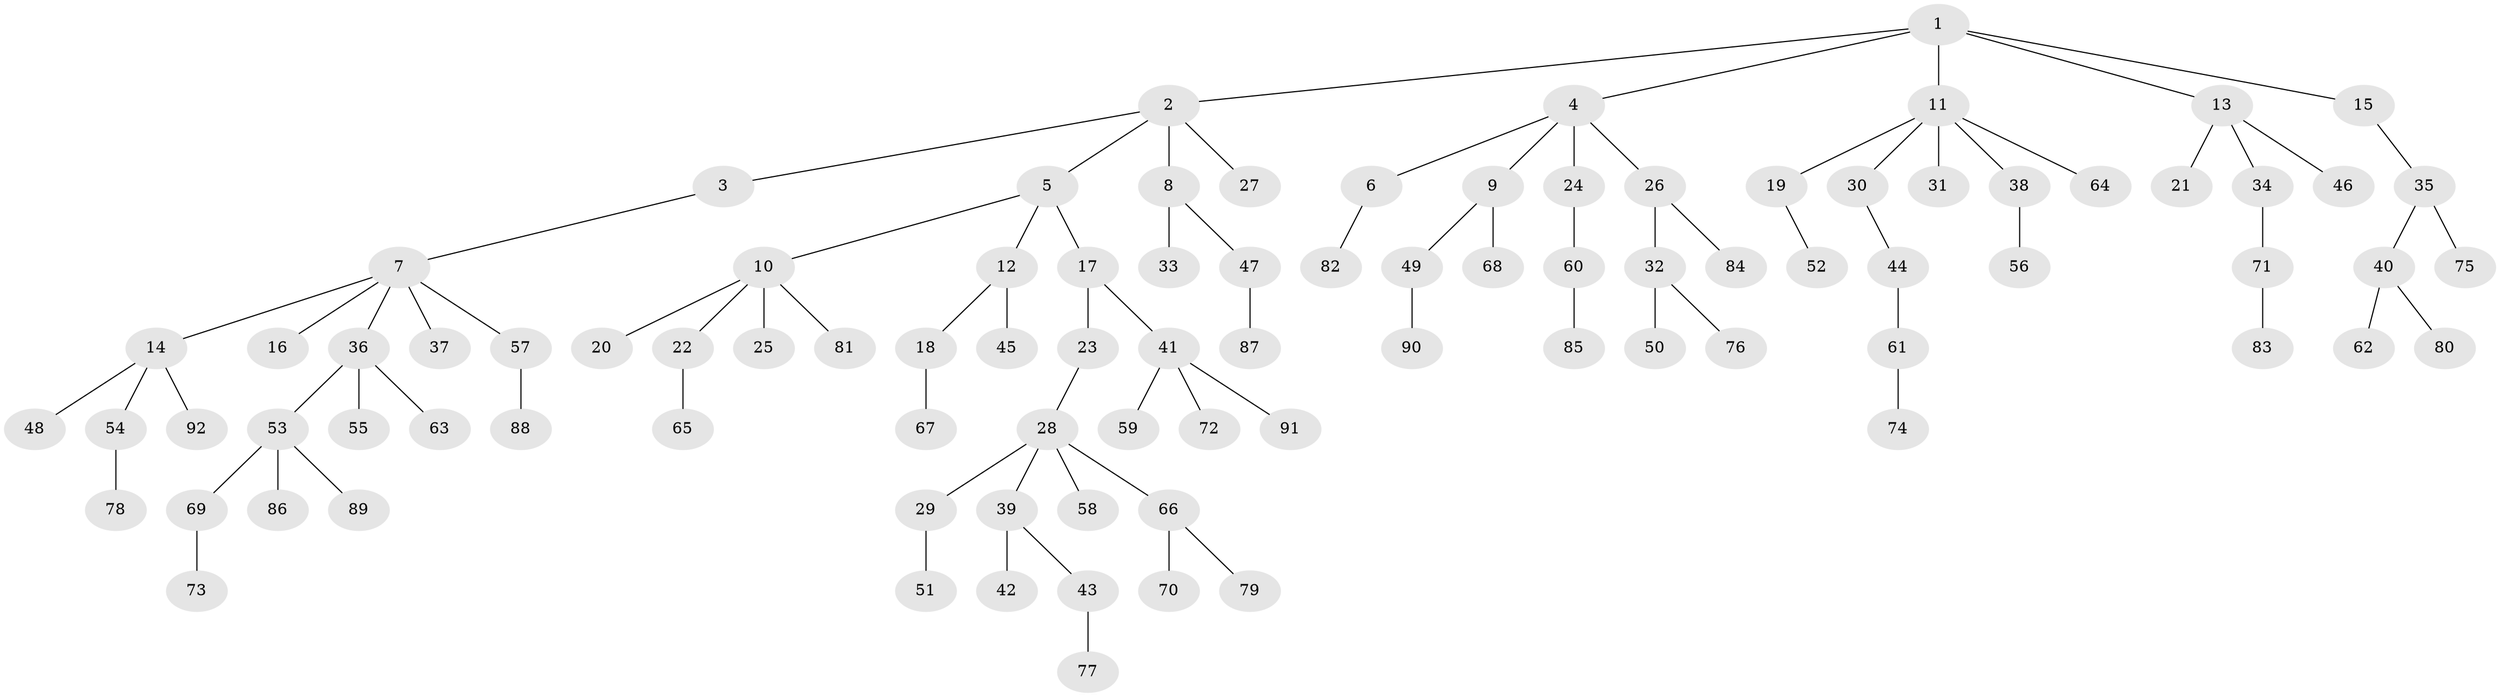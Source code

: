 // coarse degree distribution, {2: 0.23636363636363636, 1: 0.6181818181818182, 5: 0.03636363636363636, 4: 0.03636363636363636, 16: 0.01818181818181818, 8: 0.01818181818181818, 3: 0.03636363636363636}
// Generated by graph-tools (version 1.1) at 2025/55/03/04/25 21:55:36]
// undirected, 92 vertices, 91 edges
graph export_dot {
graph [start="1"]
  node [color=gray90,style=filled];
  1;
  2;
  3;
  4;
  5;
  6;
  7;
  8;
  9;
  10;
  11;
  12;
  13;
  14;
  15;
  16;
  17;
  18;
  19;
  20;
  21;
  22;
  23;
  24;
  25;
  26;
  27;
  28;
  29;
  30;
  31;
  32;
  33;
  34;
  35;
  36;
  37;
  38;
  39;
  40;
  41;
  42;
  43;
  44;
  45;
  46;
  47;
  48;
  49;
  50;
  51;
  52;
  53;
  54;
  55;
  56;
  57;
  58;
  59;
  60;
  61;
  62;
  63;
  64;
  65;
  66;
  67;
  68;
  69;
  70;
  71;
  72;
  73;
  74;
  75;
  76;
  77;
  78;
  79;
  80;
  81;
  82;
  83;
  84;
  85;
  86;
  87;
  88;
  89;
  90;
  91;
  92;
  1 -- 2;
  1 -- 4;
  1 -- 11;
  1 -- 13;
  1 -- 15;
  2 -- 3;
  2 -- 5;
  2 -- 8;
  2 -- 27;
  3 -- 7;
  4 -- 6;
  4 -- 9;
  4 -- 24;
  4 -- 26;
  5 -- 10;
  5 -- 12;
  5 -- 17;
  6 -- 82;
  7 -- 14;
  7 -- 16;
  7 -- 36;
  7 -- 37;
  7 -- 57;
  8 -- 33;
  8 -- 47;
  9 -- 49;
  9 -- 68;
  10 -- 20;
  10 -- 22;
  10 -- 25;
  10 -- 81;
  11 -- 19;
  11 -- 30;
  11 -- 31;
  11 -- 38;
  11 -- 64;
  12 -- 18;
  12 -- 45;
  13 -- 21;
  13 -- 34;
  13 -- 46;
  14 -- 48;
  14 -- 54;
  14 -- 92;
  15 -- 35;
  17 -- 23;
  17 -- 41;
  18 -- 67;
  19 -- 52;
  22 -- 65;
  23 -- 28;
  24 -- 60;
  26 -- 32;
  26 -- 84;
  28 -- 29;
  28 -- 39;
  28 -- 58;
  28 -- 66;
  29 -- 51;
  30 -- 44;
  32 -- 50;
  32 -- 76;
  34 -- 71;
  35 -- 40;
  35 -- 75;
  36 -- 53;
  36 -- 55;
  36 -- 63;
  38 -- 56;
  39 -- 42;
  39 -- 43;
  40 -- 62;
  40 -- 80;
  41 -- 59;
  41 -- 72;
  41 -- 91;
  43 -- 77;
  44 -- 61;
  47 -- 87;
  49 -- 90;
  53 -- 69;
  53 -- 86;
  53 -- 89;
  54 -- 78;
  57 -- 88;
  60 -- 85;
  61 -- 74;
  66 -- 70;
  66 -- 79;
  69 -- 73;
  71 -- 83;
}
